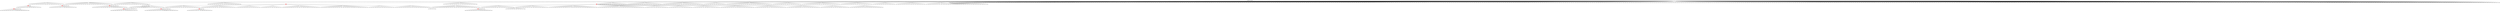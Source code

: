 digraph g {
	"59" -> "60";
	"60" [color=indianred1, style=filled, label="29"];
	"58" -> "59";
	"59" [label="49"];
	"57" -> "58";
	"58" [color=indianred1, style=filled, label="48"];
	"56" -> "57";
	"57" [label="29"];
	"54" -> "55";
	"55" [color=indianred1, style=filled, label="7"];
	"53" -> "54";
	"54" [label="8"];
	"47" -> "48";
	"48" [color=indianred1, style=filled, label="35"];
	"46" -> "47";
	"47" [label="2"];
	"41" -> "42";
	"42" [label="45"];
	"37" -> "38";
	"38" [color=indianred1, style=filled, label="47"];
	"36" -> "37";
	"37" [label="43"];
	"34" -> "35";
	"35" [color=indianred1, style=filled, label="21"];
	"33" -> "34";
	"34" [label="44"];
	"31" -> "32";
	"32" [color=indianred1, style=filled, label="22"];
	"30" -> "31";
	"31" [label="15"];
	"24" -> "25";
	"25" [label="28"];
	"24" -> "26";
	"26" [label="31"];
	"24" -> "27";
	"27" [label="12"];
	"24" -> "28";
	"28" [label="30"];
	"24" -> "29";
	"29" [label="9"];
	"24" -> "30";
	"30" [label="22"];
	"24" -> "33";
	"33" [label="21"];
	"24" -> "36";
	"36" [label="47"];
	"24" -> "39";
	"39" [label="16"];
	"23" -> "24";
	"24" [color=indianred1, style=filled, label="10"];
	"20" -> "21";
	"21" [label="34"];
	"12" -> "13";
	"13" [color=indianred1, style=filled, label="46"];
	"11" -> "12";
	"12" [label="17"];
	"6" -> "7";
	"7" [label="41"];
	"4" -> "5";
	"5" [label="38"];
	"4" -> "6";
	"6" [label="37"];
	"4" -> "8";
	"8" [label="32"];
	"4" -> "9";
	"9" [label="1"];
	"4" -> "10";
	"10" [label="14"];
	"4" -> "11";
	"11" [label="46"];
	"4" -> "14";
	"14" [label="5"];
	"4" -> "15";
	"15" [label="33"];
	"4" -> "16";
	"16" [label="26"];
	"4" -> "17";
	"17" [label="13"];
	"4" -> "18";
	"18" [label="6"];
	"4" -> "19";
	"19" [label="39"];
	"4" -> "20";
	"20" [label="3"];
	"3" -> "4";
	"4" [color=indianred1, style=filled, label="11"];
	"0" -> "1";
	"1" [label="24"];
	"0" -> "2";
	"2" [label="23"];
	"0" -> "3";
	"3" [label="11"];
	"0" -> "22";
	"22" [label="27"];
	"0" -> "23";
	"23" [label="10"];
	"0" -> "40";
	"40" [label="18"];
	"0" -> "41";
	"41" [label="25"];
	"0" -> "43";
	"43" [label="40"];
	"0" -> "44";
	"44" [label="19"];
	"0" -> "45";
	"45" [label="36"];
	"0" -> "46";
	"46" [label="35"];
	"0" -> "49";
	"49" [label="20"];
	"0" -> "50";
	"50" [label="50"];
	"0" -> "51";
	"51" [label="4"];
	"0" -> "52";
	"52" [label="42"];
	"0" -> "53";
	"53" [label="7"];
	"0" -> "56";
	"56" [label="48"];
	"0" [label="germline"];
	"0" -> "cell1";
	"cell1" [shape=box];
	"0" -> "cell2";
	"cell2" [shape=box];
	"56" -> "cell3";
	"cell3" [shape=box];
	"0" -> "cell4";
	"cell4" [shape=box];
	"45" -> "cell5";
	"cell5" [shape=box];
	"0" -> "cell6";
	"cell6" [shape=box];
	"2" -> "cell7";
	"cell7" [shape=box];
	"0" -> "cell8";
	"cell8" [shape=box];
	"0" -> "cell9";
	"cell9" [shape=box];
	"5" -> "cell10";
	"cell10" [shape=box];
	"6" -> "cell11";
	"cell11" [shape=box];
	"25" -> "cell12";
	"cell12" [shape=box];
	"16" -> "cell13";
	"cell13" [shape=box];
	"14" -> "cell14";
	"cell14" [shape=box];
	"0" -> "cell15";
	"cell15" [shape=box];
	"21" -> "cell16";
	"cell16" [shape=box];
	"3" -> "cell17";
	"cell17" [shape=box];
	"0" -> "cell18";
	"cell18" [shape=box];
	"60" -> "cell19";
	"cell19" [shape=box];
	"45" -> "cell20";
	"cell20" [shape=box];
	"0" -> "cell21";
	"cell21" [shape=box];
	"14" -> "cell22";
	"cell22" [shape=box];
	"0" -> "cell23";
	"cell23" [shape=box];
	"52" -> "cell24";
	"cell24" [shape=box];
	"0" -> "cell25";
	"cell25" [shape=box];
	"0" -> "cell26";
	"cell26" [shape=box];
	"0" -> "cell27";
	"cell27" [shape=box];
	"8" -> "cell28";
	"cell28" [shape=box];
	"0" -> "cell29";
	"cell29" [shape=box];
	"1" -> "cell30";
	"cell30" [shape=box];
	"43" -> "cell31";
	"cell31" [shape=box];
	"0" -> "cell32";
	"cell32" [shape=box];
	"18" -> "cell33";
	"cell33" [shape=box];
	"36" -> "cell34";
	"cell34" [shape=box];
	"0" -> "cell35";
	"cell35" [shape=box];
	"0" -> "cell36";
	"cell36" [shape=box];
	"0" -> "cell37";
	"cell37" [shape=box];
	"0" -> "cell38";
	"cell38" [shape=box];
	"0" -> "cell39";
	"cell39" [shape=box];
	"43" -> "cell40";
	"cell40" [shape=box];
	"7" -> "cell41";
	"cell41" [shape=box];
	"0" -> "cell42";
	"cell42" [shape=box];
	"0" -> "cell43";
	"cell43" [shape=box];
	"0" -> "cell44";
	"cell44" [shape=box];
	"0" -> "cell45";
	"cell45" [shape=box];
	"60" -> "cell46";
	"cell46" [shape=box];
	"0" -> "cell47";
	"cell47" [shape=box];
	"0" -> "cell48";
	"cell48" [shape=box];
	"0" -> "cell49";
	"cell49" [shape=box];
	"0" -> "cell50";
	"cell50" [shape=box];
	"0" -> "cell51";
	"cell51" [shape=box];
	"19" -> "cell52";
	"cell52" [shape=box];
	"16" -> "cell53";
	"cell53" [shape=box];
	"36" -> "cell54";
	"cell54" [shape=box];
	"40" -> "cell55";
	"cell55" [shape=box];
	"41" -> "cell56";
	"cell56" [shape=box];
	"0" -> "cell57";
	"cell57" [shape=box];
	"7" -> "cell58";
	"cell58" [shape=box];
	"0" -> "cell59";
	"cell59" [shape=box];
	"0" -> "cell60";
	"cell60" [shape=box];
	"55" -> "cell61";
	"cell61" [shape=box];
	"0" -> "cell62";
	"cell62" [shape=box];
	"0" -> "cell63";
	"cell63" [shape=box];
	"0" -> "cell64";
	"cell64" [shape=box];
	"27" -> "cell65";
	"cell65" [shape=box];
	"0" -> "cell66";
	"cell66" [shape=box];
	"29" -> "cell67";
	"cell67" [shape=box];
	"0" -> "cell68";
	"cell68" [shape=box];
	"0" -> "cell69";
	"cell69" [shape=box];
	"0" -> "cell70";
	"cell70" [shape=box];
	"0" -> "cell71";
	"cell71" [shape=box];
	"0" -> "cell72";
	"cell72" [shape=box];
	"0" -> "cell73";
	"cell73" [shape=box];
	"0" -> "cell74";
	"cell74" [shape=box];
	"53" -> "cell75";
	"cell75" [shape=box];
	"0" -> "cell76";
	"cell76" [shape=box];
	"18" -> "cell77";
	"cell77" [shape=box];
	"25" -> "cell78";
	"cell78" [shape=box];
	"8" -> "cell79";
	"cell79" [shape=box];
	"0" -> "cell80";
	"cell80" [shape=box];
	"0" -> "cell81";
	"cell81" [shape=box];
	"0" -> "cell82";
	"cell82" [shape=box];
	"0" -> "cell83";
	"cell83" [shape=box];
	"0" -> "cell84";
	"cell84" [shape=box];
	"0" -> "cell85";
	"cell85" [shape=box];
	"0" -> "cell86";
	"cell86" [shape=box];
	"28" -> "cell87";
	"cell87" [shape=box];
	"0" -> "cell88";
	"cell88" [shape=box];
	"0" -> "cell89";
	"cell89" [shape=box];
	"39" -> "cell90";
	"cell90" [shape=box];
	"28" -> "cell91";
	"cell91" [shape=box];
	"0" -> "cell92";
	"cell92" [shape=box];
	"55" -> "cell93";
	"cell93" [shape=box];
	"45" -> "cell94";
	"cell94" [shape=box];
	"33" -> "cell95";
	"cell95" [shape=box];
	"0" -> "cell96";
	"cell96" [shape=box];
	"0" -> "cell97";
	"cell97" [shape=box];
	"40" -> "cell98";
	"cell98" [shape=box];
	"0" -> "cell99";
	"cell99" [shape=box];
	"16" -> "cell100";
	"cell100" [shape=box];
	"0" -> "cell101";
	"cell101" [shape=box];
	"0" -> "cell102";
	"cell102" [shape=box];
	"29" -> "cell103";
	"cell103" [shape=box];
	"5" -> "cell104";
	"cell104" [shape=box];
	"0" -> "cell105";
	"cell105" [shape=box];
	"28" -> "cell106";
	"cell106" [shape=box];
	"2" -> "cell107";
	"cell107" [shape=box];
	"0" -> "cell108";
	"cell108" [shape=box];
	"37" -> "cell109";
	"cell109" [shape=box];
	"0" -> "cell110";
	"cell110" [shape=box];
	"0" -> "cell111";
	"cell111" [shape=box];
	"49" -> "cell112";
	"cell112" [shape=box];
	"0" -> "cell113";
	"cell113" [shape=box];
	"0" -> "cell114";
	"cell114" [shape=box];
	"22" -> "cell115";
	"cell115" [shape=box];
	"0" -> "cell116";
	"cell116" [shape=box];
	"0" -> "cell117";
	"cell117" [shape=box];
	"51" -> "cell118";
	"cell118" [shape=box];
	"0" -> "cell119";
	"cell119" [shape=box];
	"10" -> "cell120";
	"cell120" [shape=box];
	"0" -> "cell121";
	"cell121" [shape=box];
	"0" -> "cell122";
	"cell122" [shape=box];
	"0" -> "cell123";
	"cell123" [shape=box];
	"0" -> "cell124";
	"cell124" [shape=box];
	"50" -> "cell125";
	"cell125" [shape=box];
	"7" -> "cell126";
	"cell126" [shape=box];
	"46" -> "cell127";
	"cell127" [shape=box];
	"53" -> "cell128";
	"cell128" [shape=box];
	"48" -> "cell129";
	"cell129" [shape=box];
	"37" -> "cell130";
	"cell130" [shape=box];
	"0" -> "cell131";
	"cell131" [shape=box];
	"0" -> "cell132";
	"cell132" [shape=box];
	"0" -> "cell133";
	"cell133" [shape=box];
	"48" -> "cell134";
	"cell134" [shape=box];
	"0" -> "cell135";
	"cell135" [shape=box];
	"0" -> "cell136";
	"cell136" [shape=box];
	"18" -> "cell137";
	"cell137" [shape=box];
	"0" -> "cell138";
	"cell138" [shape=box];
	"0" -> "cell139";
	"cell139" [shape=box];
	"40" -> "cell140";
	"cell140" [shape=box];
	"33" -> "cell141";
	"cell141" [shape=box];
	"5" -> "cell142";
	"cell142" [shape=box];
	"0" -> "cell143";
	"cell143" [shape=box];
	"0" -> "cell144";
	"cell144" [shape=box];
	"8" -> "cell145";
	"cell145" [shape=box];
	"0" -> "cell146";
	"cell146" [shape=box];
	"28" -> "cell147";
	"cell147" [shape=box];
	"36" -> "cell148";
	"cell148" [shape=box];
	"11" -> "cell149";
	"cell149" [shape=box];
	"0" -> "cell150";
	"cell150" [shape=box];
	"0" -> "cell151";
	"cell151" [shape=box];
	"16" -> "cell152";
	"cell152" [shape=box];
	"60" -> "cell153";
	"cell153" [shape=box];
	"49" -> "cell154";
	"cell154" [shape=box];
	"0" -> "cell155";
	"cell155" [shape=box];
	"43" -> "cell156";
	"cell156" [shape=box];
	"0" -> "cell157";
	"cell157" [shape=box];
	"22" -> "cell158";
	"cell158" [shape=box];
	"0" -> "cell159";
	"cell159" [shape=box];
	"53" -> "cell160";
	"cell160" [shape=box];
	"0" -> "cell161";
	"cell161" [shape=box];
	"0" -> "cell162";
	"cell162" [shape=box];
	"0" -> "cell163";
	"cell163" [shape=box];
	"32" -> "cell164";
	"cell164" [shape=box];
	"0" -> "cell165";
	"cell165" [shape=box];
	"40" -> "cell166";
	"cell166" [shape=box];
	"40" -> "cell167";
	"cell167" [shape=box];
	"49" -> "cell168";
	"cell168" [shape=box];
	"56" -> "cell169";
	"cell169" [shape=box];
	"39" -> "cell170";
	"cell170" [shape=box];
	"40" -> "cell171";
	"cell171" [shape=box];
	"0" -> "cell172";
	"cell172" [shape=box];
	"0" -> "cell173";
	"cell173" [shape=box];
	"35" -> "cell174";
	"cell174" [shape=box];
	"0" -> "cell175";
	"cell175" [shape=box];
	"34" -> "cell176";
	"cell176" [shape=box];
	"6" -> "cell177";
	"cell177" [shape=box];
	"0" -> "cell178";
	"cell178" [shape=box];
	"0" -> "cell179";
	"cell179" [shape=box];
	"16" -> "cell180";
	"cell180" [shape=box];
	"23" -> "cell181";
	"cell181" [shape=box];
	"0" -> "cell182";
	"cell182" [shape=box];
	"46" -> "cell183";
	"cell183" [shape=box];
	"36" -> "cell184";
	"cell184" [shape=box];
	"0" -> "cell185";
	"cell185" [shape=box];
	"38" -> "cell186";
	"cell186" [shape=box];
	"56" -> "cell187";
	"cell187" [shape=box];
	"40" -> "cell188";
	"cell188" [shape=box];
	"0" -> "cell189";
	"cell189" [shape=box];
	"41" -> "cell190";
	"cell190" [shape=box];
	"33" -> "cell191";
	"cell191" [shape=box];
	"39" -> "cell192";
	"cell192" [shape=box];
	"1" -> "cell193";
	"cell193" [shape=box];
	"0" -> "cell194";
	"cell194" [shape=box];
	"0" -> "cell195";
	"cell195" [shape=box];
	"0" -> "cell196";
	"cell196" [shape=box];
	"0" -> "cell197";
	"cell197" [shape=box];
	"0" -> "cell198";
	"cell198" [shape=box];
	"8" -> "cell199";
	"cell199" [shape=box];
	"26" -> "cell200";
	"cell200" [shape=box];
	"39" -> "cell201";
	"cell201" [shape=box];
	"0" -> "cell202";
	"cell202" [shape=box];
	"0" -> "cell203";
	"cell203" [shape=box];
	"42" -> "cell204";
	"cell204" [shape=box];
	"45" -> "cell205";
	"cell205" [shape=box];
	"48" -> "cell206";
	"cell206" [shape=box];
	"0" -> "cell207";
	"cell207" [shape=box];
	"0" -> "cell208";
	"cell208" [shape=box];
	"13" -> "cell209";
	"cell209" [shape=box];
	"44" -> "cell210";
	"cell210" [shape=box];
	"6" -> "cell211";
	"cell211" [shape=box];
	"19" -> "cell212";
	"cell212" [shape=box];
	"0" -> "cell213";
	"cell213" [shape=box];
	"17" -> "cell214";
	"cell214" [shape=box];
	"36" -> "cell215";
	"cell215" [shape=box];
	"10" -> "cell216";
	"cell216" [shape=box];
	"0" -> "cell217";
	"cell217" [shape=box];
	"42" -> "cell218";
	"cell218" [shape=box];
	"18" -> "cell219";
	"cell219" [shape=box];
	"0" -> "cell220";
	"cell220" [shape=box];
	"0" -> "cell221";
	"cell221" [shape=box];
	"55" -> "cell222";
	"cell222" [shape=box];
	"20" -> "cell223";
	"cell223" [shape=box];
	"8" -> "cell224";
	"cell224" [shape=box];
	"0" -> "cell225";
	"cell225" [shape=box];
	"0" -> "cell226";
	"cell226" [shape=box];
	"46" -> "cell227";
	"cell227" [shape=box];
	"0" -> "cell228";
	"cell228" [shape=box];
	"25" -> "cell229";
	"cell229" [shape=box];
	"0" -> "cell230";
	"cell230" [shape=box];
	"44" -> "cell231";
	"cell231" [shape=box];
	"22" -> "cell232";
	"cell232" [shape=box];
	"19" -> "cell233";
	"cell233" [shape=box];
	"41" -> "cell234";
	"cell234" [shape=box];
	"2" -> "cell235";
	"cell235" [shape=box];
	"20" -> "cell236";
	"cell236" [shape=box];
	"0" -> "cell237";
	"cell237" [shape=box];
	"0" -> "cell238";
	"cell238" [shape=box];
	"0" -> "cell239";
	"cell239" [shape=box];
	"0" -> "cell240";
	"cell240" [shape=box];
	"0" -> "cell241";
	"cell241" [shape=box];
	"1" -> "cell242";
	"cell242" [shape=box];
	"35" -> "cell243";
	"cell243" [shape=box];
	"13" -> "cell244";
	"cell244" [shape=box];
	"0" -> "cell245";
	"cell245" [shape=box];
	"0" -> "cell246";
	"cell246" [shape=box];
	"0" -> "cell247";
	"cell247" [shape=box];
	"0" -> "cell248";
	"cell248" [shape=box];
	"18" -> "cell249";
	"cell249" [shape=box];
	"0" -> "cell250";
	"cell250" [shape=box];
	"0" -> "cell251";
	"cell251" [shape=box];
	"26" -> "cell252";
	"cell252" [shape=box];
	"38" -> "cell253";
	"cell253" [shape=box];
	"33" -> "cell254";
	"cell254" [shape=box];
	"35" -> "cell255";
	"cell255" [shape=box];
	"3" -> "cell256";
	"cell256" [shape=box];
	"0" -> "cell257";
	"cell257" [shape=box];
	"27" -> "cell258";
	"cell258" [shape=box];
	"18" -> "cell259";
	"cell259" [shape=box];
	"0" -> "cell260";
	"cell260" [shape=box];
	"42" -> "cell261";
	"cell261" [shape=box];
	"0" -> "cell262";
	"cell262" [shape=box];
	"0" -> "cell263";
	"cell263" [shape=box];
	"23" -> "cell264";
	"cell264" [shape=box];
	"27" -> "cell265";
	"cell265" [shape=box];
	"0" -> "cell266";
	"cell266" [shape=box];
	"33" -> "cell267";
	"cell267" [shape=box];
	"0" -> "cell268";
	"cell268" [shape=box];
	"41" -> "cell269";
	"cell269" [shape=box];
	"0" -> "cell270";
	"cell270" [shape=box];
	"0" -> "cell271";
	"cell271" [shape=box];
	"0" -> "cell272";
	"cell272" [shape=box];
	"18" -> "cell273";
	"cell273" [shape=box];
	"20" -> "cell274";
	"cell274" [shape=box];
	"0" -> "cell275";
	"cell275" [shape=box];
	"0" -> "cell276";
	"cell276" [shape=box];
	"23" -> "cell277";
	"cell277" [shape=box];
	"0" -> "cell278";
	"cell278" [shape=box];
	"35" -> "cell279";
	"cell279" [shape=box];
	"56" -> "cell280";
	"cell280" [shape=box];
	"0" -> "cell281";
	"cell281" [shape=box];
	"0" -> "cell282";
	"cell282" [shape=box];
	"49" -> "cell283";
	"cell283" [shape=box];
	"10" -> "cell284";
	"cell284" [shape=box];
	"27" -> "cell285";
	"cell285" [shape=box];
	"52" -> "cell286";
	"cell286" [shape=box];
	"14" -> "cell287";
	"cell287" [shape=box];
	"0" -> "cell288";
	"cell288" [shape=box];
	"0" -> "cell289";
	"cell289" [shape=box];
	"0" -> "cell290";
	"cell290" [shape=box];
	"0" -> "cell291";
	"cell291" [shape=box];
	"49" -> "cell292";
	"cell292" [shape=box];
	"0" -> "cell293";
	"cell293" [shape=box];
	"44" -> "cell294";
	"cell294" [shape=box];
	"0" -> "cell295";
	"cell295" [shape=box];
	"22" -> "cell296";
	"cell296" [shape=box];
	"32" -> "cell297";
	"cell297" [shape=box];
	"0" -> "cell298";
	"cell298" [shape=box];
	"40" -> "cell299";
	"cell299" [shape=box];
	"14" -> "cell300";
	"cell300" [shape=box];
	"0" -> "cell301";
	"cell301" [shape=box];
	"0" -> "cell302";
	"cell302" [shape=box];
	"0" -> "cell303";
	"cell303" [shape=box];
	"0" -> "cell304";
	"cell304" [shape=box];
	"30" -> "cell305";
	"cell305" [shape=box];
	"0" -> "cell306";
	"cell306" [shape=box];
	"0" -> "cell307";
	"cell307" [shape=box];
	"0" -> "cell308";
	"cell308" [shape=box];
	"38" -> "cell309";
	"cell309" [shape=box];
	"0" -> "cell310";
	"cell310" [shape=box];
	"17" -> "cell311";
	"cell311" [shape=box];
	"0" -> "cell312";
	"cell312" [shape=box];
	"0" -> "cell313";
	"cell313" [shape=box];
	"18" -> "cell314";
	"cell314" [shape=box];
	"0" -> "cell315";
	"cell315" [shape=box];
	"0" -> "cell316";
	"cell316" [shape=box];
	"0" -> "cell317";
	"cell317" [shape=box];
	"0" -> "cell318";
	"cell318" [shape=box];
	"0" -> "cell319";
	"cell319" [shape=box];
	"30" -> "cell320";
	"cell320" [shape=box];
	"1" -> "cell321";
	"cell321" [shape=box];
	"25" -> "cell322";
	"cell322" [shape=box];
	"60" -> "cell323";
	"cell323" [shape=box];
	"0" -> "cell324";
	"cell324" [shape=box];
	"0" -> "cell325";
	"cell325" [shape=box];
	"30" -> "cell326";
	"cell326" [shape=box];
	"31" -> "cell327";
	"cell327" [shape=box];
	"28" -> "cell328";
	"cell328" [shape=box];
	"0" -> "cell329";
	"cell329" [shape=box];
	"0" -> "cell330";
	"cell330" [shape=box];
	"14" -> "cell331";
	"cell331" [shape=box];
	"7" -> "cell332";
	"cell332" [shape=box];
	"0" -> "cell333";
	"cell333" [shape=box];
	"58" -> "cell334";
	"cell334" [shape=box];
	"0" -> "cell335";
	"cell335" [shape=box];
	"6" -> "cell336";
	"cell336" [shape=box];
	"0" -> "cell337";
	"cell337" [shape=box];
	"53" -> "cell338";
	"cell338" [shape=box];
	"0" -> "cell339";
	"cell339" [shape=box];
	"0" -> "cell340";
	"cell340" [shape=box];
	"0" -> "cell341";
	"cell341" [shape=box];
	"0" -> "cell342";
	"cell342" [shape=box];
	"0" -> "cell343";
	"cell343" [shape=box];
	"43" -> "cell344";
	"cell344" [shape=box];
	"0" -> "cell345";
	"cell345" [shape=box];
	"0" -> "cell346";
	"cell346" [shape=box];
	"0" -> "cell347";
	"cell347" [shape=box];
	"53" -> "cell348";
	"cell348" [shape=box];
	"0" -> "cell349";
	"cell349" [shape=box];
	"7" -> "cell350";
	"cell350" [shape=box];
	"0" -> "cell351";
	"cell351" [shape=box];
	"0" -> "cell352";
	"cell352" [shape=box];
	"30" -> "cell353";
	"cell353" [shape=box];
	"0" -> "cell354";
	"cell354" [shape=box];
	"26" -> "cell355";
	"cell355" [shape=box];
	"0" -> "cell356";
	"cell356" [shape=box];
	"0" -> "cell357";
	"cell357" [shape=box];
	"23" -> "cell358";
	"cell358" [shape=box];
	"0" -> "cell359";
	"cell359" [shape=box];
	"0" -> "cell360";
	"cell360" [shape=box];
	"2" -> "cell361";
	"cell361" [shape=box];
	"15" -> "cell362";
	"cell362" [shape=box];
	"0" -> "cell363";
	"cell363" [shape=box];
	"20" -> "cell364";
	"cell364" [shape=box];
	"43" -> "cell365";
	"cell365" [shape=box];
	"50" -> "cell366";
	"cell366" [shape=box];
	"0" -> "cell367";
	"cell367" [shape=box];
	"38" -> "cell368";
	"cell368" [shape=box];
	"58" -> "cell369";
	"cell369" [shape=box];
	"0" -> "cell370";
	"cell370" [shape=box];
	"0" -> "cell371";
	"cell371" [shape=box];
	"11" -> "cell372";
	"cell372" [shape=box];
	"0" -> "cell373";
	"cell373" [shape=box];
	"0" -> "cell374";
	"cell374" [shape=box];
	"28" -> "cell375";
	"cell375" [shape=box];
	"0" -> "cell376";
	"cell376" [shape=box];
	"29" -> "cell377";
	"cell377" [shape=box];
	"0" -> "cell378";
	"cell378" [shape=box];
	"0" -> "cell379";
	"cell379" [shape=box];
	"5" -> "cell380";
	"cell380" [shape=box];
	"21" -> "cell381";
	"cell381" [shape=box];
	"0" -> "cell382";
	"cell382" [shape=box];
	"0" -> "cell383";
	"cell383" [shape=box];
	"0" -> "cell384";
	"cell384" [shape=box];
	"0" -> "cell385";
	"cell385" [shape=box];
	"0" -> "cell386";
	"cell386" [shape=box];
	"40" -> "cell387";
	"cell387" [shape=box];
	"29" -> "cell388";
	"cell388" [shape=box];
	"0" -> "cell389";
	"cell389" [shape=box];
	"7" -> "cell390";
	"cell390" [shape=box];
	"0" -> "cell391";
	"cell391" [shape=box];
	"53" -> "cell392";
	"cell392" [shape=box];
	"0" -> "cell393";
	"cell393" [shape=box];
	"35" -> "cell394";
	"cell394" [shape=box];
	"0" -> "cell395";
	"cell395" [shape=box];
	"27" -> "cell396";
	"cell396" [shape=box];
	"0" -> "cell397";
	"cell397" [shape=box];
	"0" -> "cell398";
	"cell398" [shape=box];
	"0" -> "cell399";
	"cell399" [shape=box];
	"27" -> "cell400";
	"cell400" [shape=box];
	"0" -> "cell401";
	"cell401" [shape=box];
	"39" -> "cell402";
	"cell402" [shape=box];
	"0" -> "cell403";
	"cell403" [shape=box];
	"17" -> "cell404";
	"cell404" [shape=box];
	"28" -> "cell405";
	"cell405" [shape=box];
	"52" -> "cell406";
	"cell406" [shape=box];
	"35" -> "cell407";
	"cell407" [shape=box];
	"0" -> "cell408";
	"cell408" [shape=box];
	"0" -> "cell409";
	"cell409" [shape=box];
	"55" -> "cell410";
	"cell410" [shape=box];
	"55" -> "cell411";
	"cell411" [shape=box];
	"0" -> "cell412";
	"cell412" [shape=box];
	"30" -> "cell413";
	"cell413" [shape=box];
	"0" -> "cell414";
	"cell414" [shape=box];
	"13" -> "cell415";
	"cell415" [shape=box];
	"0" -> "cell416";
	"cell416" [shape=box];
	"48" -> "cell417";
	"cell417" [shape=box];
	"5" -> "cell418";
	"cell418" [shape=box];
	"45" -> "cell419";
	"cell419" [shape=box];
	"0" -> "cell420";
	"cell420" [shape=box];
	"17" -> "cell421";
	"cell421" [shape=box];
	"0" -> "cell422";
	"cell422" [shape=box];
	"50" -> "cell423";
	"cell423" [shape=box];
	"0" -> "cell424";
	"cell424" [shape=box];
	"26" -> "cell425";
	"cell425" [shape=box];
	"28" -> "cell426";
	"cell426" [shape=box];
	"18" -> "cell427";
	"cell427" [shape=box];
	"5" -> "cell428";
	"cell428" [shape=box];
	"50" -> "cell429";
	"cell429" [shape=box];
	"0" -> "cell430";
	"cell430" [shape=box];
	"0" -> "cell431";
	"cell431" [shape=box];
	"13" -> "cell432";
	"cell432" [shape=box];
	"0" -> "cell433";
	"cell433" [shape=box];
	"40" -> "cell434";
	"cell434" [shape=box];
	"41" -> "cell435";
	"cell435" [shape=box];
	"49" -> "cell436";
	"cell436" [shape=box];
	"0" -> "cell437";
	"cell437" [shape=box];
	"3" -> "cell438";
	"cell438" [shape=box];
	"0" -> "cell439";
	"cell439" [shape=box];
	"20" -> "cell440";
	"cell440" [shape=box];
	"41" -> "cell441";
	"cell441" [shape=box];
	"60" -> "cell442";
	"cell442" [shape=box];
	"43" -> "cell443";
	"cell443" [shape=box];
	"0" -> "cell444";
	"cell444" [shape=box];
	"22" -> "cell445";
	"cell445" [shape=box];
	"44" -> "cell446";
	"cell446" [shape=box];
	"0" -> "cell447";
	"cell447" [shape=box];
	"53" -> "cell448";
	"cell448" [shape=box];
	"7" -> "cell449";
	"cell449" [shape=box];
	"0" -> "cell450";
	"cell450" [shape=box];
	"43" -> "cell451";
	"cell451" [shape=box];
	"32" -> "cell452";
	"cell452" [shape=box];
	"0" -> "cell453";
	"cell453" [shape=box];
	"0" -> "cell454";
	"cell454" [shape=box];
	"48" -> "cell455";
	"cell455" [shape=box];
	"43" -> "cell456";
	"cell456" [shape=box];
	"0" -> "cell457";
	"cell457" [shape=box];
	"0" -> "cell458";
	"cell458" [shape=box];
	"45" -> "cell459";
	"cell459" [shape=box];
	"22" -> "cell460";
	"cell460" [shape=box];
	"15" -> "cell461";
	"cell461" [shape=box];
	"0" -> "cell462";
	"cell462" [shape=box];
	"0" -> "cell463";
	"cell463" [shape=box];
	"53" -> "cell464";
	"cell464" [shape=box];
	"0" -> "cell465";
	"cell465" [shape=box];
	"0" -> "cell466";
	"cell466" [shape=box];
	"0" -> "cell467";
	"cell467" [shape=box];
	"0" -> "cell468";
	"cell468" [shape=box];
	"0" -> "cell469";
	"cell469" [shape=box];
	"0" -> "cell470";
	"cell470" [shape=box];
	"0" -> "cell471";
	"cell471" [shape=box];
	"0" -> "cell472";
	"cell472" [shape=box];
	"0" -> "cell473";
	"cell473" [shape=box];
	"27" -> "cell474";
	"cell474" [shape=box];
	"0" -> "cell475";
	"cell475" [shape=box];
	"0" -> "cell476";
	"cell476" [shape=box];
	"0" -> "cell477";
	"cell477" [shape=box];
	"26" -> "cell478";
	"cell478" [shape=box];
	"0" -> "cell479";
	"cell479" [shape=box];
	"0" -> "cell480";
	"cell480" [shape=box];
	"0" -> "cell481";
	"cell481" [shape=box];
	"53" -> "cell482";
	"cell482" [shape=box];
	"0" -> "cell483";
	"cell483" [shape=box];
	"53" -> "cell484";
	"cell484" [shape=box];
	"23" -> "cell485";
	"cell485" [shape=box];
	"0" -> "cell486";
	"cell486" [shape=box];
	"41" -> "cell487";
	"cell487" [shape=box];
	"0" -> "cell488";
	"cell488" [shape=box];
	"0" -> "cell489";
	"cell489" [shape=box];
	"0" -> "cell490";
	"cell490" [shape=box];
	"8" -> "cell491";
	"cell491" [shape=box];
	"7" -> "cell492";
	"cell492" [shape=box];
	"0" -> "cell493";
	"cell493" [shape=box];
	"53" -> "cell494";
	"cell494" [shape=box];
	"0" -> "cell495";
	"cell495" [shape=box];
	"47" -> "cell496";
	"cell496" [shape=box];
	"35" -> "cell497";
	"cell497" [shape=box];
	"0" -> "cell498";
	"cell498" [shape=box];
	"48" -> "cell499";
	"cell499" [shape=box];
	"38" -> "cell500";
	"cell500" [shape=box];
	"38" -> "cell501";
	"cell501" [shape=box];
	"54" -> "cell502";
	"cell502" [shape=box];
	"0" -> "cell503";
	"cell503" [shape=box];
	"3" -> "cell504";
	"cell504" [shape=box];
	"48" -> "cell505";
	"cell505" [shape=box];
	"0" -> "cell506";
	"cell506" [shape=box];
	"0" -> "cell507";
	"cell507" [shape=box];
	"3" -> "cell508";
	"cell508" [shape=box];
	"58" -> "cell509";
	"cell509" [shape=box];
	"16" -> "cell510";
	"cell510" [shape=box];
	"8" -> "cell511";
	"cell511" [shape=box];
	"41" -> "cell512";
	"cell512" [shape=box];
	"0" -> "cell513";
	"cell513" [shape=box];
	"0" -> "cell514";
	"cell514" [shape=box];
	"19" -> "cell515";
	"cell515" [shape=box];
	"0" -> "cell516";
	"cell516" [shape=box];
	"32" -> "cell517";
	"cell517" [shape=box];
	"39" -> "cell518";
	"cell518" [shape=box];
	"0" -> "cell519";
	"cell519" [shape=box];
	"0" -> "cell520";
	"cell520" [shape=box];
	"0" -> "cell521";
	"cell521" [shape=box];
	"0" -> "cell522";
	"cell522" [shape=box];
	"0" -> "cell523";
	"cell523" [shape=box];
	"0" -> "cell524";
	"cell524" [shape=box];
	"48" -> "cell525";
	"cell525" [shape=box];
	"0" -> "cell526";
	"cell526" [shape=box];
	"50" -> "cell527";
	"cell527" [shape=box];
	"52" -> "cell528";
	"cell528" [shape=box];
	"1" -> "cell529";
	"cell529" [shape=box];
	"47" -> "cell530";
	"cell530" [shape=box];
	"11" -> "cell531";
	"cell531" [shape=box];
	"8" -> "cell532";
	"cell532" [shape=box];
	"0" -> "cell533";
	"cell533" [shape=box];
	"23" -> "cell534";
	"cell534" [shape=box];
	"13" -> "cell535";
	"cell535" [shape=box];
	"0" -> "cell536";
	"cell536" [shape=box];
	"0" -> "cell537";
	"cell537" [shape=box];
	"0" -> "cell538";
	"cell538" [shape=box];
	"3" -> "cell539";
	"cell539" [shape=box];
	"0" -> "cell540";
	"cell540" [shape=box];
	"0" -> "cell541";
	"cell541" [shape=box];
	"0" -> "cell542";
	"cell542" [shape=box];
	"55" -> "cell543";
	"cell543" [shape=box];
	"33" -> "cell544";
	"cell544" [shape=box];
	"0" -> "cell545";
	"cell545" [shape=box];
	"13" -> "cell546";
	"cell546" [shape=box];
	"9" -> "cell547";
	"cell547" [shape=box];
	"0" -> "cell548";
	"cell548" [shape=box];
	"0" -> "cell549";
	"cell549" [shape=box];
	"32" -> "cell550";
	"cell550" [shape=box];
	"0" -> "cell551";
	"cell551" [shape=box];
	"20" -> "cell552";
	"cell552" [shape=box];
	"0" -> "cell553";
	"cell553" [shape=box];
	"33" -> "cell554";
	"cell554" [shape=box];
	"0" -> "cell555";
	"cell555" [shape=box];
	"0" -> "cell556";
	"cell556" [shape=box];
	"32" -> "cell557";
	"cell557" [shape=box];
	"17" -> "cell558";
	"cell558" [shape=box];
	"35" -> "cell559";
	"cell559" [shape=box];
	"26" -> "cell560";
	"cell560" [shape=box];
	"44" -> "cell561";
	"cell561" [shape=box];
	"2" -> "cell562";
	"cell562" [shape=box];
	"0" -> "cell563";
	"cell563" [shape=box];
	"9" -> "cell564";
	"cell564" [shape=box];
	"0" -> "cell565";
	"cell565" [shape=box];
	"0" -> "cell566";
	"cell566" [shape=box];
	"0" -> "cell567";
	"cell567" [shape=box];
	"40" -> "cell568";
	"cell568" [shape=box];
	"0" -> "cell569";
	"cell569" [shape=box];
	"60" -> "cell570";
	"cell570" [shape=box];
	"0" -> "cell571";
	"cell571" [shape=box];
	"0" -> "cell572";
	"cell572" [shape=box];
	"46" -> "cell573";
	"cell573" [shape=box];
	"14" -> "cell574";
	"cell574" [shape=box];
	"0" -> "cell575";
	"cell575" [shape=box];
	"0" -> "cell576";
	"cell576" [shape=box];
	"58" -> "cell577";
	"cell577" [shape=box];
	"27" -> "cell578";
	"cell578" [shape=box];
	"0" -> "cell579";
	"cell579" [shape=box];
	"36" -> "cell580";
	"cell580" [shape=box];
	"15" -> "cell581";
	"cell581" [shape=box];
	"41" -> "cell582";
	"cell582" [shape=box];
	"0" -> "cell583";
	"cell583" [shape=box];
	"35" -> "cell584";
	"cell584" [shape=box];
	"52" -> "cell585";
	"cell585" [shape=box];
	"51" -> "cell586";
	"cell586" [shape=box];
	"30" -> "cell587";
	"cell587" [shape=box];
	"0" -> "cell588";
	"cell588" [shape=box];
	"14" -> "cell589";
	"cell589" [shape=box];
	"0" -> "cell590";
	"cell590" [shape=box];
	"30" -> "cell591";
	"cell591" [shape=box];
	"3" -> "cell592";
	"cell592" [shape=box];
	"0" -> "cell593";
	"cell593" [shape=box];
	"0" -> "cell594";
	"cell594" [shape=box];
	"0" -> "cell595";
	"cell595" [shape=box];
	"35" -> "cell596";
	"cell596" [shape=box];
	"16" -> "cell597";
	"cell597" [shape=box];
	"0" -> "cell598";
	"cell598" [shape=box];
	"29" -> "cell599";
	"cell599" [shape=box];
	"0" -> "cell600";
	"cell600" [shape=box];
	"54" -> "cell601";
	"cell601" [shape=box];
	"6" -> "cell602";
	"cell602" [shape=box];
	"25" -> "cell603";
	"cell603" [shape=box];
	"0" -> "cell604";
	"cell604" [shape=box];
	"0" -> "cell605";
	"cell605" [shape=box];
	"17" -> "cell606";
	"cell606" [shape=box];
	"0" -> "cell607";
	"cell607" [shape=box];
	"0" -> "cell608";
	"cell608" [shape=box];
	"0" -> "cell609";
	"cell609" [shape=box];
	"0" -> "cell610";
	"cell610" [shape=box];
	"0" -> "cell611";
	"cell611" [shape=box];
	"5" -> "cell612";
	"cell612" [shape=box];
	"0" -> "cell613";
	"cell613" [shape=box];
	"28" -> "cell614";
	"cell614" [shape=box];
	"15" -> "cell615";
	"cell615" [shape=box];
	"51" -> "cell616";
	"cell616" [shape=box];
	"0" -> "cell617";
	"cell617" [shape=box];
	"0" -> "cell618";
	"cell618" [shape=box];
	"0" -> "cell619";
	"cell619" [shape=box];
	"39" -> "cell620";
	"cell620" [shape=box];
	"28" -> "cell621";
	"cell621" [shape=box];
	"32" -> "cell622";
	"cell622" [shape=box];
	"0" -> "cell623";
	"cell623" [shape=box];
	"30" -> "cell624";
	"cell624" [shape=box];
	"19" -> "cell625";
	"cell625" [shape=box];
	"0" -> "cell626";
	"cell626" [shape=box];
	"56" -> "cell627";
	"cell627" [shape=box];
	"47" -> "cell628";
	"cell628" [shape=box];
	"1" -> "cell629";
	"cell629" [shape=box];
	"44" -> "cell630";
	"cell630" [shape=box];
	"28" -> "cell631";
	"cell631" [shape=box];
	"46" -> "cell632";
	"cell632" [shape=box];
	"58" -> "cell633";
	"cell633" [shape=box];
	"0" -> "cell634";
	"cell634" [shape=box];
	"40" -> "cell635";
	"cell635" [shape=box];
	"25" -> "cell636";
	"cell636" [shape=box];
	"38" -> "cell637";
	"cell637" [shape=box];
	"0" -> "cell638";
	"cell638" [shape=box];
	"46" -> "cell639";
	"cell639" [shape=box];
	"8" -> "cell640";
	"cell640" [shape=box];
	"0" -> "cell641";
	"cell641" [shape=box];
	"0" -> "cell642";
	"cell642" [shape=box];
	"0" -> "cell643";
	"cell643" [shape=box];
	"26" -> "cell644";
	"cell644" [shape=box];
	"30" -> "cell645";
	"cell645" [shape=box];
	"39" -> "cell646";
	"cell646" [shape=box];
	"0" -> "cell647";
	"cell647" [shape=box];
	"0" -> "cell648";
	"cell648" [shape=box];
	"25" -> "cell649";
	"cell649" [shape=box];
	"14" -> "cell650";
	"cell650" [shape=box];
	"52" -> "cell651";
	"cell651" [shape=box];
	"10" -> "cell652";
	"cell652" [shape=box];
	"28" -> "cell653";
	"cell653" [shape=box];
	"48" -> "cell654";
	"cell654" [shape=box];
	"0" -> "cell655";
	"cell655" [shape=box];
	"36" -> "cell656";
	"cell656" [shape=box];
	"11" -> "cell657";
	"cell657" [shape=box];
	"0" -> "cell658";
	"cell658" [shape=box];
	"20" -> "cell659";
	"cell659" [shape=box];
	"0" -> "cell660";
	"cell660" [shape=box];
	"5" -> "cell661";
	"cell661" [shape=box];
	"0" -> "cell662";
	"cell662" [shape=box];
	"0" -> "cell663";
	"cell663" [shape=box];
	"23" -> "cell664";
	"cell664" [shape=box];
	"5" -> "cell665";
	"cell665" [shape=box];
	"2" -> "cell666";
	"cell666" [shape=box];
	"0" -> "cell667";
	"cell667" [shape=box];
	"60" -> "cell668";
	"cell668" [shape=box];
	"17" -> "cell669";
	"cell669" [shape=box];
	"0" -> "cell670";
	"cell670" [shape=box];
	"0" -> "cell671";
	"cell671" [shape=box];
	"0" -> "cell672";
	"cell672" [shape=box];
	"36" -> "cell673";
	"cell673" [shape=box];
	"15" -> "cell674";
	"cell674" [shape=box];
	"0" -> "cell675";
	"cell675" [shape=box];
	"0" -> "cell676";
	"cell676" [shape=box];
	"0" -> "cell677";
	"cell677" [shape=box];
	"45" -> "cell678";
	"cell678" [shape=box];
	"44" -> "cell679";
	"cell679" [shape=box];
	"57" -> "cell680";
	"cell680" [shape=box];
	"44" -> "cell681";
	"cell681" [shape=box];
	"53" -> "cell682";
	"cell682" [shape=box];
	"0" -> "cell683";
	"cell683" [shape=box];
	"27" -> "cell684";
	"cell684" [shape=box];
	"44" -> "cell685";
	"cell685" [shape=box];
	"29" -> "cell686";
	"cell686" [shape=box];
	"46" -> "cell687";
	"cell687" [shape=box];
	"30" -> "cell688";
	"cell688" [shape=box];
	"35" -> "cell689";
	"cell689" [shape=box];
	"0" -> "cell690";
	"cell690" [shape=box];
	"0" -> "cell691";
	"cell691" [shape=box];
	"0" -> "cell692";
	"cell692" [shape=box];
	"0" -> "cell693";
	"cell693" [shape=box];
	"0" -> "cell694";
	"cell694" [shape=box];
	"0" -> "cell695";
	"cell695" [shape=box];
	"0" -> "cell696";
	"cell696" [shape=box];
	"20" -> "cell697";
	"cell697" [shape=box];
	"30" -> "cell698";
	"cell698" [shape=box];
	"0" -> "cell699";
	"cell699" [shape=box];
	"52" -> "cell700";
	"cell700" [shape=box];
	"0" -> "cell701";
	"cell701" [shape=box];
	"38" -> "cell702";
	"cell702" [shape=box];
	"23" -> "cell703";
	"cell703" [shape=box];
	"19" -> "cell704";
	"cell704" [shape=box];
	"33" -> "cell705";
	"cell705" [shape=box];
	"53" -> "cell706";
	"cell706" [shape=box];
	"0" -> "cell707";
	"cell707" [shape=box];
	"3" -> "cell708";
	"cell708" [shape=box];
	"11" -> "cell709";
	"cell709" [shape=box];
	"0" -> "cell710";
	"cell710" [shape=box];
	"0" -> "cell711";
	"cell711" [shape=box];
	"21" -> "cell712";
	"cell712" [shape=box];
	"0" -> "cell713";
	"cell713" [shape=box];
	"9" -> "cell714";
	"cell714" [shape=box];
	"0" -> "cell715";
	"cell715" [shape=box];
	"0" -> "cell716";
	"cell716" [shape=box];
	"7" -> "cell717";
	"cell717" [shape=box];
	"0" -> "cell718";
	"cell718" [shape=box];
	"52" -> "cell719";
	"cell719" [shape=box];
	"0" -> "cell720";
	"cell720" [shape=box];
	"0" -> "cell721";
	"cell721" [shape=box];
	"48" -> "cell722";
	"cell722" [shape=box];
	"25" -> "cell723";
	"cell723" [shape=box];
	"17" -> "cell724";
	"cell724" [shape=box];
	"12" -> "cell725";
	"cell725" [shape=box];
	"45" -> "cell726";
	"cell726" [shape=box];
	"16" -> "cell727";
	"cell727" [shape=box];
	"0" -> "cell728";
	"cell728" [shape=box];
	"0" -> "cell729";
	"cell729" [shape=box];
	"40" -> "cell730";
	"cell730" [shape=box];
	"0" -> "cell731";
	"cell731" [shape=box];
	"0" -> "cell732";
	"cell732" [shape=box];
	"0" -> "cell733";
	"cell733" [shape=box];
	"0" -> "cell734";
	"cell734" [shape=box];
	"0" -> "cell735";
	"cell735" [shape=box];
	"0" -> "cell736";
	"cell736" [shape=box];
	"0" -> "cell737";
	"cell737" [shape=box];
	"15" -> "cell738";
	"cell738" [shape=box];
	"0" -> "cell739";
	"cell739" [shape=box];
	"38" -> "cell740";
	"cell740" [shape=box];
	"0" -> "cell741";
	"cell741" [shape=box];
	"0" -> "cell742";
	"cell742" [shape=box];
	"5" -> "cell743";
	"cell743" [shape=box];
	"0" -> "cell744";
	"cell744" [shape=box];
	"0" -> "cell745";
	"cell745" [shape=box];
	"10" -> "cell746";
	"cell746" [shape=box];
	"43" -> "cell747";
	"cell747" [shape=box];
	"19" -> "cell748";
	"cell748" [shape=box];
	"17" -> "cell749";
	"cell749" [shape=box];
	"0" -> "cell750";
	"cell750" [shape=box];
	"0" -> "cell751";
	"cell751" [shape=box];
	"0" -> "cell752";
	"cell752" [shape=box];
	"6" -> "cell753";
	"cell753" [shape=box];
	"38" -> "cell754";
	"cell754" [shape=box];
	"0" -> "cell755";
	"cell755" [shape=box];
	"39" -> "cell756";
	"cell756" [shape=box];
	"44" -> "cell757";
	"cell757" [shape=box];
	"0" -> "cell758";
	"cell758" [shape=box];
	"0" -> "cell759";
	"cell759" [shape=box];
	"25" -> "cell760";
	"cell760" [shape=box];
	"0" -> "cell761";
	"cell761" [shape=box];
	"40" -> "cell762";
	"cell762" [shape=box];
	"19" -> "cell763";
	"cell763" [shape=box];
	"15" -> "cell764";
	"cell764" [shape=box];
	"30" -> "cell765";
	"cell765" [shape=box];
	"51" -> "cell766";
	"cell766" [shape=box];
	"0" -> "cell767";
	"cell767" [shape=box];
	"8" -> "cell768";
	"cell768" [shape=box];
	"0" -> "cell769";
	"cell769" [shape=box];
	"5" -> "cell770";
	"cell770" [shape=box];
	"35" -> "cell771";
	"cell771" [shape=box];
	"17" -> "cell772";
	"cell772" [shape=box];
	"48" -> "cell773";
	"cell773" [shape=box];
	"55" -> "cell774";
	"cell774" [shape=box];
	"0" -> "cell775";
	"cell775" [shape=box];
	"52" -> "cell776";
	"cell776" [shape=box];
	"0" -> "cell777";
	"cell777" [shape=box];
	"0" -> "cell778";
	"cell778" [shape=box];
	"6" -> "cell779";
	"cell779" [shape=box];
	"48" -> "cell780";
	"cell780" [shape=box];
	"27" -> "cell781";
	"cell781" [shape=box];
	"23" -> "cell782";
	"cell782" [shape=box];
	"0" -> "cell783";
	"cell783" [shape=box];
	"0" -> "cell784";
	"cell784" [shape=box];
	"51" -> "cell785";
	"cell785" [shape=box];
	"0" -> "cell786";
	"cell786" [shape=box];
	"25" -> "cell787";
	"cell787" [shape=box];
	"0" -> "cell788";
	"cell788" [shape=box];
	"0" -> "cell789";
	"cell789" [shape=box];
	"15" -> "cell790";
	"cell790" [shape=box];
	"37" -> "cell791";
	"cell791" [shape=box];
	"39" -> "cell792";
	"cell792" [shape=box];
	"0" -> "cell793";
	"cell793" [shape=box];
	"56" -> "cell794";
	"cell794" [shape=box];
	"20" -> "cell795";
	"cell795" [shape=box];
	"8" -> "cell796";
	"cell796" [shape=box];
	"20" -> "cell797";
	"cell797" [shape=box];
	"0" -> "cell798";
	"cell798" [shape=box];
	"36" -> "cell799";
	"cell799" [shape=box];
	"0" -> "cell800";
	"cell800" [shape=box];
	"17" -> "cell801";
	"cell801" [shape=box];
	"0" -> "cell802";
	"cell802" [shape=box];
	"22" -> "cell803";
	"cell803" [shape=box];
	"0" -> "cell804";
	"cell804" [shape=box];
	"0" -> "cell805";
	"cell805" [shape=box];
	"20" -> "cell806";
	"cell806" [shape=box];
	"0" -> "cell807";
	"cell807" [shape=box];
	"49" -> "cell808";
	"cell808" [shape=box];
	"18" -> "cell809";
	"cell809" [shape=box];
	"0" -> "cell810";
	"cell810" [shape=box];
	"0" -> "cell811";
	"cell811" [shape=box];
	"0" -> "cell812";
	"cell812" [shape=box];
	"37" -> "cell813";
	"cell813" [shape=box];
	"9" -> "cell814";
	"cell814" [shape=box];
	"1" -> "cell815";
	"cell815" [shape=box];
	"0" -> "cell816";
	"cell816" [shape=box];
	"0" -> "cell817";
	"cell817" [shape=box];
	"50" -> "cell818";
	"cell818" [shape=box];
	"0" -> "cell819";
	"cell819" [shape=box];
	"36" -> "cell820";
	"cell820" [shape=box];
	"40" -> "cell821";
	"cell821" [shape=box];
	"0" -> "cell822";
	"cell822" [shape=box];
	"7" -> "cell823";
	"cell823" [shape=box];
	"0" -> "cell824";
	"cell824" [shape=box];
	"60" -> "cell825";
	"cell825" [shape=box];
	"0" -> "cell826";
	"cell826" [shape=box];
	"59" -> "cell827";
	"cell827" [shape=box];
	"0" -> "cell828";
	"cell828" [shape=box];
	"0" -> "cell829";
	"cell829" [shape=box];
	"12" -> "cell830";
	"cell830" [shape=box];
	"0" -> "cell831";
	"cell831" [shape=box];
	"0" -> "cell832";
	"cell832" [shape=box];
	"0" -> "cell833";
	"cell833" [shape=box];
	"0" -> "cell834";
	"cell834" [shape=box];
	"0" -> "cell835";
	"cell835" [shape=box];
	"0" -> "cell836";
	"cell836" [shape=box];
	"35" -> "cell837";
	"cell837" [shape=box];
	"0" -> "cell838";
	"cell838" [shape=box];
	"0" -> "cell839";
	"cell839" [shape=box];
	"0" -> "cell840";
	"cell840" [shape=box];
	"0" -> "cell841";
	"cell841" [shape=box];
	"17" -> "cell842";
	"cell842" [shape=box];
	"48" -> "cell843";
	"cell843" [shape=box];
	"0" -> "cell844";
	"cell844" [shape=box];
	"0" -> "cell845";
	"cell845" [shape=box];
	"0" -> "cell846";
	"cell846" [shape=box];
	"0" -> "cell847";
	"cell847" [shape=box];
	"23" -> "cell848";
	"cell848" [shape=box];
	"0" -> "cell849";
	"cell849" [shape=box];
	"0" -> "cell850";
	"cell850" [shape=box];
	"0" -> "cell851";
	"cell851" [shape=box];
	"9" -> "cell852";
	"cell852" [shape=box];
	"9" -> "cell853";
	"cell853" [shape=box];
	"55" -> "cell854";
	"cell854" [shape=box];
	"2" -> "cell855";
	"cell855" [shape=box];
	"22" -> "cell856";
	"cell856" [shape=box];
	"53" -> "cell857";
	"cell857" [shape=box];
	"0" -> "cell858";
	"cell858" [shape=box];
	"0" -> "cell859";
	"cell859" [shape=box];
	"0" -> "cell860";
	"cell860" [shape=box];
	"43" -> "cell861";
	"cell861" [shape=box];
	"0" -> "cell862";
	"cell862" [shape=box];
	"0" -> "cell863";
	"cell863" [shape=box];
	"17" -> "cell864";
	"cell864" [shape=box];
	"5" -> "cell865";
	"cell865" [shape=box];
	"0" -> "cell866";
	"cell866" [shape=box];
	"50" -> "cell867";
	"cell867" [shape=box];
	"0" -> "cell868";
	"cell868" [shape=box];
	"27" -> "cell869";
	"cell869" [shape=box];
	"51" -> "cell870";
	"cell870" [shape=box];
	"18" -> "cell871";
	"cell871" [shape=box];
	"49" -> "cell872";
	"cell872" [shape=box];
	"0" -> "cell873";
	"cell873" [shape=box];
	"53" -> "cell874";
	"cell874" [shape=box];
	"0" -> "cell875";
	"cell875" [shape=box];
	"0" -> "cell876";
	"cell876" [shape=box];
	"36" -> "cell877";
	"cell877" [shape=box];
	"27" -> "cell878";
	"cell878" [shape=box];
	"20" -> "cell879";
	"cell879" [shape=box];
	"60" -> "cell880";
	"cell880" [shape=box];
	"33" -> "cell881";
	"cell881" [shape=box];
	"43" -> "cell882";
	"cell882" [shape=box];
	"5" -> "cell883";
	"cell883" [shape=box];
	"9" -> "cell884";
	"cell884" [shape=box];
	"0" -> "cell885";
	"cell885" [shape=box];
	"44" -> "cell886";
	"cell886" [shape=box];
	"0" -> "cell887";
	"cell887" [shape=box];
	"15" -> "cell888";
	"cell888" [shape=box];
	"48" -> "cell889";
	"cell889" [shape=box];
	"13" -> "cell890";
	"cell890" [shape=box];
	"19" -> "cell891";
	"cell891" [shape=box];
	"0" -> "cell892";
	"cell892" [shape=box];
	"3" -> "cell893";
	"cell893" [shape=box];
	"22" -> "cell894";
	"cell894" [shape=box];
	"40" -> "cell895";
	"cell895" [shape=box];
	"58" -> "cell896";
	"cell896" [shape=box];
	"0" -> "cell897";
	"cell897" [shape=box];
	"0" -> "cell898";
	"cell898" [shape=box];
	"0" -> "cell899";
	"cell899" [shape=box];
	"19" -> "cell900";
	"cell900" [shape=box];
	"0" -> "cell901";
	"cell901" [shape=box];
	"39" -> "cell902";
	"cell902" [shape=box];
	"0" -> "cell903";
	"cell903" [shape=box];
	"28" -> "cell904";
	"cell904" [shape=box];
	"32" -> "cell905";
	"cell905" [shape=box];
	"0" -> "cell906";
	"cell906" [shape=box];
	"46" -> "cell907";
	"cell907" [shape=box];
	"37" -> "cell908";
	"cell908" [shape=box];
	"28" -> "cell909";
	"cell909" [shape=box];
	"48" -> "cell910";
	"cell910" [shape=box];
	"28" -> "cell911";
	"cell911" [shape=box];
	"41" -> "cell912";
	"cell912" [shape=box];
	"0" -> "cell913";
	"cell913" [shape=box];
	"8" -> "cell914";
	"cell914" [shape=box];
	"0" -> "cell915";
	"cell915" [shape=box];
	"46" -> "cell916";
	"cell916" [shape=box];
	"0" -> "cell917";
	"cell917" [shape=box];
	"0" -> "cell918";
	"cell918" [shape=box];
	"28" -> "cell919";
	"cell919" [shape=box];
	"11" -> "cell920";
	"cell920" [shape=box];
	"0" -> "cell921";
	"cell921" [shape=box];
	"0" -> "cell922";
	"cell922" [shape=box];
	"0" -> "cell923";
	"cell923" [shape=box];
	"6" -> "cell924";
	"cell924" [shape=box];
	"0" -> "cell925";
	"cell925" [shape=box];
	"6" -> "cell926";
	"cell926" [shape=box];
	"56" -> "cell927";
	"cell927" [shape=box];
	"0" -> "cell928";
	"cell928" [shape=box];
	"22" -> "cell929";
	"cell929" [shape=box];
	"0" -> "cell930";
	"cell930" [shape=box];
	"0" -> "cell931";
	"cell931" [shape=box];
	"0" -> "cell932";
	"cell932" [shape=box];
	"0" -> "cell933";
	"cell933" [shape=box];
	"15" -> "cell934";
	"cell934" [shape=box];
	"0" -> "cell935";
	"cell935" [shape=box];
	"0" -> "cell936";
	"cell936" [shape=box];
	"0" -> "cell937";
	"cell937" [shape=box];
	"0" -> "cell938";
	"cell938" [shape=box];
	"0" -> "cell939";
	"cell939" [shape=box];
	"3" -> "cell940";
	"cell940" [shape=box];
	"0" -> "cell941";
	"cell941" [shape=box];
	"33" -> "cell942";
	"cell942" [shape=box];
	"11" -> "cell943";
	"cell943" [shape=box];
	"0" -> "cell944";
	"cell944" [shape=box];
	"5" -> "cell945";
	"cell945" [shape=box];
	"46" -> "cell946";
	"cell946" [shape=box];
	"0" -> "cell947";
	"cell947" [shape=box];
	"0" -> "cell948";
	"cell948" [shape=box];
	"49" -> "cell949";
	"cell949" [shape=box];
	"40" -> "cell950";
	"cell950" [shape=box];
	"41" -> "cell951";
	"cell951" [shape=box];
	"0" -> "cell952";
	"cell952" [shape=box];
	"0" -> "cell953";
	"cell953" [shape=box];
	"0" -> "cell954";
	"cell954" [shape=box];
	"26" -> "cell955";
	"cell955" [shape=box];
	"0" -> "cell956";
	"cell956" [shape=box];
	"2" -> "cell957";
	"cell957" [shape=box];
	"0" -> "cell958";
	"cell958" [shape=box];
	"50" -> "cell959";
	"cell959" [shape=box];
	"53" -> "cell960";
	"cell960" [shape=box];
	"16" -> "cell961";
	"cell961" [shape=box];
	"0" -> "cell962";
	"cell962" [shape=box];
	"56" -> "cell963";
	"cell963" [shape=box];
	"0" -> "cell964";
	"cell964" [shape=box];
	"28" -> "cell965";
	"cell965" [shape=box];
	"0" -> "cell966";
	"cell966" [shape=box];
	"50" -> "cell967";
	"cell967" [shape=box];
	"0" -> "cell968";
	"cell968" [shape=box];
	"46" -> "cell969";
	"cell969" [shape=box];
	"0" -> "cell970";
	"cell970" [shape=box];
	"58" -> "cell971";
	"cell971" [shape=box];
	"46" -> "cell972";
	"cell972" [shape=box];
	"20" -> "cell973";
	"cell973" [shape=box];
	"13" -> "cell974";
	"cell974" [shape=box];
	"0" -> "cell975";
	"cell975" [shape=box];
	"0" -> "cell976";
	"cell976" [shape=box];
	"20" -> "cell977";
	"cell977" [shape=box];
	"0" -> "cell978";
	"cell978" [shape=box];
	"0" -> "cell979";
	"cell979" [shape=box];
	"8" -> "cell980";
	"cell980" [shape=box];
	"42" -> "cell981";
	"cell981" [shape=box];
	"0" -> "cell982";
	"cell982" [shape=box];
	"0" -> "cell983";
	"cell983" [shape=box];
	"0" -> "cell984";
	"cell984" [shape=box];
	"0" -> "cell985";
	"cell985" [shape=box];
	"27" -> "cell986";
	"cell986" [shape=box];
	"2" -> "cell987";
	"cell987" [shape=box];
	"0" -> "cell988";
	"cell988" [shape=box];
	"0" -> "cell989";
	"cell989" [shape=box];
	"0" -> "cell990";
	"cell990" [shape=box];
	"0" -> "cell991";
	"cell991" [shape=box];
	"52" -> "cell992";
	"cell992" [shape=box];
	"0" -> "cell993";
	"cell993" [shape=box];
	"56" -> "cell994";
	"cell994" [shape=box];
	"0" -> "cell995";
	"cell995" [shape=box];
	"36" -> "cell996";
	"cell996" [shape=box];
	"19" -> "cell997";
	"cell997" [shape=box];
	"11" -> "cell998";
	"cell998" [shape=box];
	"0" -> "cell999";
	"cell999" [shape=box];
	"23" -> "cell1000";
	"cell1000" [shape=box];
	"1" -> "cell1001";
	"cell1001" [shape=box];
	"8" -> "cell1002";
	"cell1002" [shape=box];
	"5" -> "cell1003";
	"cell1003" [shape=box];
	"0" -> "cell1004";
	"cell1004" [shape=box];
	"0" -> "cell1005";
	"cell1005" [shape=box];
	"1" -> "cell1006";
	"cell1006" [shape=box];
	"51" -> "cell1007";
	"cell1007" [shape=box];
	"17" -> "cell1008";
	"cell1008" [shape=box];
	"0" -> "cell1009";
	"cell1009" [shape=box];
	"20" -> "cell1010";
	"cell1010" [shape=box];
	"38" -> "cell1011";
	"cell1011" [shape=box];
	"0" -> "cell1012";
	"cell1012" [shape=box];
	"0" -> "cell1013";
	"cell1013" [shape=box];
	"0" -> "cell1014";
	"cell1014" [shape=box];
	"1" -> "cell1015";
	"cell1015" [shape=box];
	"0" -> "cell1016";
	"cell1016" [shape=box];
	"32" -> "cell1017";
	"cell1017" [shape=box];
	"40" -> "cell1018";
	"cell1018" [shape=box];
	"15" -> "cell1019";
	"cell1019" [shape=box];
	"23" -> "cell1020";
	"cell1020" [shape=box];
	"30" -> "cell1021";
	"cell1021" [shape=box];
	"0" -> "cell1022";
	"cell1022" [shape=box];
	"36" -> "cell1023";
	"cell1023" [shape=box];
	"0" -> "cell1024";
	"cell1024" [shape=box];
	"51" -> "cell1025";
	"cell1025" [shape=box];
	"0" -> "cell1026";
	"cell1026" [shape=box];
	"32" -> "cell1027";
	"cell1027" [shape=box];
	"0" -> "cell1028";
	"cell1028" [shape=box];
	"0" -> "cell1029";
	"cell1029" [shape=box];
	"0" -> "cell1030";
	"cell1030" [shape=box];
	"0" -> "cell1031";
	"cell1031" [shape=box];
	"58" -> "cell1032";
	"cell1032" [shape=box];
	"0" -> "cell1033";
	"cell1033" [shape=box];
	"0" -> "cell1034";
	"cell1034" [shape=box];
	"6" -> "cell1035";
	"cell1035" [shape=box];
	"48" -> "cell1036";
	"cell1036" [shape=box];
	"26" -> "cell1037";
	"cell1037" [shape=box];
	"0" -> "cell1038";
	"cell1038" [shape=box];
	"0" -> "cell1039";
	"cell1039" [shape=box];
	"55" -> "cell1040";
	"cell1040" [shape=box];
	"0" -> "cell1041";
	"cell1041" [shape=box];
	"46" -> "cell1042";
	"cell1042" [shape=box];
	"0" -> "cell1043";
	"cell1043" [shape=box];
	"18" -> "cell1044";
	"cell1044" [shape=box];
	"0" -> "cell1045";
	"cell1045" [shape=box];
	"20" -> "cell1046";
	"cell1046" [shape=box];
	"47" -> "cell1047";
	"cell1047" [shape=box];
	"0" -> "cell1048";
	"cell1048" [shape=box];
	"3" -> "cell1049";
	"cell1049" [shape=box];
	"0" -> "cell1050";
	"cell1050" [shape=box];
	"0" -> "cell1051";
	"cell1051" [shape=box];
	"44" -> "cell1052";
	"cell1052" [shape=box];
	"0" -> "cell1053";
	"cell1053" [shape=box];
	"0" -> "cell1054";
	"cell1054" [shape=box];
	"0" -> "cell1055";
	"cell1055" [shape=box];
	"41" -> "cell1056";
	"cell1056" [shape=box];
	"0" -> "cell1057";
	"cell1057" [shape=box];
	"53" -> "cell1058";
	"cell1058" [shape=box];
	"29" -> "cell1059";
	"cell1059" [shape=box];
	"0" -> "cell1060";
	"cell1060" [shape=box];
	"11" -> "cell1061";
	"cell1061" [shape=box];
	"0" -> "cell1062";
	"cell1062" [shape=box];
	"46" -> "cell1063";
	"cell1063" [shape=box];
	"39" -> "cell1064";
	"cell1064" [shape=box];
	"0" -> "cell1065";
	"cell1065" [shape=box];
	"0" -> "cell1066";
	"cell1066" [shape=box];
	"0" -> "cell1067";
	"cell1067" [shape=box];
	"0" -> "cell1068";
	"cell1068" [shape=box];
	"0" -> "cell1069";
	"cell1069" [shape=box];
	"32" -> "cell1070";
	"cell1070" [shape=box];
	"0" -> "cell1071";
	"cell1071" [shape=box];
	"0" -> "cell1072";
	"cell1072" [shape=box];
	"0" -> "cell1073";
	"cell1073" [shape=box];
	"10" -> "cell1074";
	"cell1074" [shape=box];
	"41" -> "cell1075";
	"cell1075" [shape=box];
	"0" -> "cell1076";
	"cell1076" [shape=box];
	"0" -> "cell1077";
	"cell1077" [shape=box];
	"45" -> "cell1078";
	"cell1078" [shape=box];
	"0" -> "cell1079";
	"cell1079" [shape=box];
	"0" -> "cell1080";
	"cell1080" [shape=box];
	"15" -> "cell1081";
	"cell1081" [shape=box];
	"54" -> "cell1082";
	"cell1082" [shape=box];
	"51" -> "cell1083";
	"cell1083" [shape=box];
	"50" -> "cell1084";
	"cell1084" [shape=box];
	"52" -> "cell1085";
	"cell1085" [shape=box];
	"0" -> "cell1086";
	"cell1086" [shape=box];
	"56" -> "cell1087";
	"cell1087" [shape=box];
	"41" -> "cell1088";
	"cell1088" [shape=box];
	"56" -> "cell1089";
	"cell1089" [shape=box];
	"0" -> "cell1090";
	"cell1090" [shape=box];
	"35" -> "cell1091";
	"cell1091" [shape=box];
	"0" -> "cell1092";
	"cell1092" [shape=box];
	"0" -> "cell1093";
	"cell1093" [shape=box];
	"44" -> "cell1094";
	"cell1094" [shape=box];
	"50" -> "cell1095";
	"cell1095" [shape=box];
	"0" -> "cell1096";
	"cell1096" [shape=box];
	"33" -> "cell1097";
	"cell1097" [shape=box];
	"39" -> "cell1098";
	"cell1098" [shape=box];
	"0" -> "cell1099";
	"cell1099" [shape=box];
	"0" -> "cell1100";
	"cell1100" [shape=box];
	"9" -> "cell1101";
	"cell1101" [shape=box];
	"40" -> "cell1102";
	"cell1102" [shape=box];
	"60" -> "cell1103";
	"cell1103" [shape=box];
	"30" -> "cell1104";
	"cell1104" [shape=box];
	"0" -> "cell1105";
	"cell1105" [shape=box];
	"0" -> "cell1106";
	"cell1106" [shape=box];
	"32" -> "cell1107";
	"cell1107" [shape=box];
	"0" -> "cell1108";
	"cell1108" [shape=box];
	"8" -> "cell1109";
	"cell1109" [shape=box];
	"1" -> "cell1110";
	"cell1110" [shape=box];
	"0" -> "cell1111";
	"cell1111" [shape=box];
	"0" -> "cell1112";
	"cell1112" [shape=box];
	"30" -> "cell1113";
	"cell1113" [shape=box];
	"0" -> "cell1114";
	"cell1114" [shape=box];
	"0" -> "cell1115";
	"cell1115" [shape=box];
	"13" -> "cell1116";
	"cell1116" [shape=box];
	"58" -> "cell1117";
	"cell1117" [shape=box];
	"59" -> "cell1118";
	"cell1118" [shape=box];
	"53" -> "cell1119";
	"cell1119" [shape=box];
	"0" -> "cell1120";
	"cell1120" [shape=box];
	"0" -> "cell1121";
	"cell1121" [shape=box];
	"0" -> "cell1122";
	"cell1122" [shape=box];
	"0" -> "cell1123";
	"cell1123" [shape=box];
	"20" -> "cell1124";
	"cell1124" [shape=box];
	"23" -> "cell1125";
	"cell1125" [shape=box];
	"0" -> "cell1126";
	"cell1126" [shape=box];
	"20" -> "cell1127";
	"cell1127" [shape=box];
	"58" -> "cell1128";
	"cell1128" [shape=box];
	"0" -> "cell1129";
	"cell1129" [shape=box];
	"0" -> "cell1130";
	"cell1130" [shape=box];
	"45" -> "cell1131";
	"cell1131" [shape=box];
	"0" -> "cell1132";
	"cell1132" [shape=box];
	"11" -> "cell1133";
	"cell1133" [shape=box];
	"0" -> "cell1134";
	"cell1134" [shape=box];
	"55" -> "cell1135";
	"cell1135" [shape=box];
	"0" -> "cell1136";
	"cell1136" [shape=box];
	"0" -> "cell1137";
	"cell1137" [shape=box];
	"44" -> "cell1138";
	"cell1138" [shape=box];
	"0" -> "cell1139";
	"cell1139" [shape=box];
	"27" -> "cell1140";
	"cell1140" [shape=box];
	"0" -> "cell1141";
	"cell1141" [shape=box];
	"0" -> "cell1142";
	"cell1142" [shape=box];
	"55" -> "cell1143";
	"cell1143" [shape=box];
	"0" -> "cell1144";
	"cell1144" [shape=box];
	"0" -> "cell1145";
	"cell1145" [shape=box];
	"0" -> "cell1146";
	"cell1146" [shape=box];
	"0" -> "cell1147";
	"cell1147" [shape=box];
	"8" -> "cell1148";
	"cell1148" [shape=box];
	"6" -> "cell1149";
	"cell1149" [shape=box];
	"0" -> "cell1150";
	"cell1150" [shape=box];
	"0" -> "cell1151";
	"cell1151" [shape=box];
	"45" -> "cell1152";
	"cell1152" [shape=box];
	"15" -> "cell1153";
	"cell1153" [shape=box];
	"0" -> "cell1154";
	"cell1154" [shape=box];
	"0" -> "cell1155";
	"cell1155" [shape=box];
	"0" -> "cell1156";
	"cell1156" [shape=box];
	"0" -> "cell1157";
	"cell1157" [shape=box];
	"0" -> "cell1158";
	"cell1158" [shape=box];
	"0" -> "cell1159";
	"cell1159" [shape=box];
	"8" -> "cell1160";
	"cell1160" [shape=box];
	"0" -> "cell1161";
	"cell1161" [shape=box];
	"0" -> "cell1162";
	"cell1162" [shape=box];
	"0" -> "cell1163";
	"cell1163" [shape=box];
	"53" -> "cell1164";
	"cell1164" [shape=box];
	"0" -> "cell1165";
	"cell1165" [shape=box];
	"0" -> "cell1166";
	"cell1166" [shape=box];
	"55" -> "cell1167";
	"cell1167" [shape=box];
	"0" -> "cell1168";
	"cell1168" [shape=box];
	"11" -> "cell1169";
	"cell1169" [shape=box];
	"0" -> "cell1170";
	"cell1170" [shape=box];
	"0" -> "cell1171";
	"cell1171" [shape=box];
	"18" -> "cell1172";
	"cell1172" [shape=box];
	"44" -> "cell1173";
	"cell1173" [shape=box];
	"0" -> "cell1174";
	"cell1174" [shape=box];
	"28" -> "cell1175";
	"cell1175" [shape=box];
	"11" -> "cell1176";
	"cell1176" [shape=box];
	"1" -> "cell1177";
	"cell1177" [shape=box];
	"0" -> "cell1178";
	"cell1178" [shape=box];
	"0" -> "cell1179";
	"cell1179" [shape=box];
	"27" -> "cell1180";
	"cell1180" [shape=box];
	"0" -> "cell1181";
	"cell1181" [shape=box];
	"23" -> "cell1182";
	"cell1182" [shape=box];
	"16" -> "cell1183";
	"cell1183" [shape=box];
	"0" -> "cell1184";
	"cell1184" [shape=box];
	"0" -> "cell1185";
	"cell1185" [shape=box];
	"19" -> "cell1186";
	"cell1186" [shape=box];
	"0" -> "cell1187";
	"cell1187" [shape=box];
	"0" -> "cell1188";
	"cell1188" [shape=box];
	"56" -> "cell1189";
	"cell1189" [shape=box];
	"3" -> "cell1190";
	"cell1190" [shape=box];
	"0" -> "cell1191";
	"cell1191" [shape=box];
	"0" -> "cell1192";
	"cell1192" [shape=box];
	"0" -> "cell1193";
	"cell1193" [shape=box];
	"38" -> "cell1194";
	"cell1194" [shape=box];
	"0" -> "cell1195";
	"cell1195" [shape=box];
	"0" -> "cell1196";
	"cell1196" [shape=box];
	"36" -> "cell1197";
	"cell1197" [shape=box];
	"49" -> "cell1198";
	"cell1198" [shape=box];
	"50" -> "cell1199";
	"cell1199" [shape=box];
	"0" -> "cell1200";
	"cell1200" [shape=box];
	"0" -> "cell1201";
	"cell1201" [shape=box];
	"33" -> "cell1202";
	"cell1202" [shape=box];
	"45" -> "cell1203";
	"cell1203" [shape=box];
	"33" -> "cell1204";
	"cell1204" [shape=box];
	"40" -> "cell1205";
	"cell1205" [shape=box];
	"60" -> "cell1206";
	"cell1206" [shape=box];
	"50" -> "cell1207";
	"cell1207" [shape=box];
	"11" -> "cell1208";
	"cell1208" [shape=box];
	"11" -> "cell1209";
	"cell1209" [shape=box];
	"0" -> "cell1210";
	"cell1210" [shape=box];
	"14" -> "cell1211";
	"cell1211" [shape=box];
	"0" -> "cell1212";
	"cell1212" [shape=box];
	"22" -> "cell1213";
	"cell1213" [shape=box];
	"0" -> "cell1214";
	"cell1214" [shape=box];
	"56" -> "cell1215";
	"cell1215" [shape=box];
	"0" -> "cell1216";
	"cell1216" [shape=box];
	"0" -> "cell1217";
	"cell1217" [shape=box];
	"16" -> "cell1218";
	"cell1218" [shape=box];
	"0" -> "cell1219";
	"cell1219" [shape=box];
	"0" -> "cell1220";
	"cell1220" [shape=box];
	"25" -> "cell1221";
	"cell1221" [shape=box];
	"25" -> "cell1222";
	"cell1222" [shape=box];
	"0" -> "cell1223";
	"cell1223" [shape=box];
	"0" -> "cell1224";
	"cell1224" [shape=box];
	"9" -> "cell1225";
	"cell1225" [shape=box];
	"2" -> "cell1226";
	"cell1226" [shape=box];
	"0" -> "cell1227";
	"cell1227" [shape=box];
	"19" -> "cell1228";
	"cell1228" [shape=box];
	"52" -> "cell1229";
	"cell1229" [shape=box];
	"39" -> "cell1230";
	"cell1230" [shape=box];
	"0" -> "cell1231";
	"cell1231" [shape=box];
	"0" -> "cell1232";
	"cell1232" [shape=box];
	"0" -> "cell1233";
	"cell1233" [shape=box];
	"0" -> "cell1234";
	"cell1234" [shape=box];
	"0" -> "cell1235";
	"cell1235" [shape=box];
	"0" -> "cell1236";
	"cell1236" [shape=box];
	"6" -> "cell1237";
	"cell1237" [shape=box];
	"13" -> "cell1238";
	"cell1238" [shape=box];
	"41" -> "cell1239";
	"cell1239" [shape=box];
	"0" -> "cell1240";
	"cell1240" [shape=box];
	"40" -> "cell1241";
	"cell1241" [shape=box];
	"14" -> "cell1242";
	"cell1242" [shape=box];
	"2" -> "cell1243";
	"cell1243" [shape=box];
	"0" -> "cell1244";
	"cell1244" [shape=box];
	"0" -> "cell1245";
	"cell1245" [shape=box];
	"0" -> "cell1246";
	"cell1246" [shape=box];
	"14" -> "cell1247";
	"cell1247" [shape=box];
	"0" -> "cell1248";
	"cell1248" [shape=box];
	"0" -> "cell1249";
	"cell1249" [shape=box];
	"0" -> "cell1250";
	"cell1250" [shape=box];
	"5" -> "cell1251";
	"cell1251" [shape=box];
	"0" -> "cell1252";
	"cell1252" [shape=box];
	"0" -> "cell1253";
	"cell1253" [shape=box];
	"1" -> "cell1254";
	"cell1254" [shape=box];
	"21" -> "cell1255";
	"cell1255" [shape=box];
	"9" -> "cell1256";
	"cell1256" [shape=box];
	"0" -> "cell1257";
	"cell1257" [shape=box];
	"15" -> "cell1258";
	"cell1258" [shape=box];
	"8" -> "cell1259";
	"cell1259" [shape=box];
	"52" -> "cell1260";
	"cell1260" [shape=box];
	"0" -> "cell1261";
	"cell1261" [shape=box];
	"0" -> "cell1262";
	"cell1262" [shape=box];
	"2" -> "cell1263";
	"cell1263" [shape=box];
	"0" -> "cell1264";
	"cell1264" [shape=box];
	"33" -> "cell1265";
	"cell1265" [shape=box];
	"0" -> "cell1266";
	"cell1266" [shape=box];
	"35" -> "cell1267";
	"cell1267" [shape=box];
	"0" -> "cell1268";
	"cell1268" [shape=box];
	"0" -> "cell1269";
	"cell1269" [shape=box];
	"49" -> "cell1270";
	"cell1270" [shape=box];
	"0" -> "cell1271";
	"cell1271" [shape=box];
	"16" -> "cell1272";
	"cell1272" [shape=box];
	"43" -> "cell1273";
	"cell1273" [shape=box];
	"0" -> "cell1274";
	"cell1274" [shape=box];
	"27" -> "cell1275";
	"cell1275" [shape=box];
	"44" -> "cell1276";
	"cell1276" [shape=box];
	"34" -> "cell1277";
	"cell1277" [shape=box];
	"0" -> "cell1278";
	"cell1278" [shape=box];
	"0" -> "cell1279";
	"cell1279" [shape=box];
	"5" -> "cell1280";
	"cell1280" [shape=box];
	"58" -> "cell1281";
	"cell1281" [shape=box];
	"13" -> "cell1282";
	"cell1282" [shape=box];
	"0" -> "cell1283";
	"cell1283" [shape=box];
	"16" -> "cell1284";
	"cell1284" [shape=box];
	"19" -> "cell1285";
	"cell1285" [shape=box];
	"0" -> "cell1286";
	"cell1286" [shape=box];
	"0" -> "cell1287";
	"cell1287" [shape=box];
	"0" -> "cell1288";
	"cell1288" [shape=box];
	"5" -> "cell1289";
	"cell1289" [shape=box];
	"0" -> "cell1290";
	"cell1290" [shape=box];
	"0" -> "cell1291";
	"cell1291" [shape=box];
	"20" -> "cell1292";
	"cell1292" [shape=box];
	"20" -> "cell1293";
	"cell1293" [shape=box];
	"45" -> "cell1294";
	"cell1294" [shape=box];
	"0" -> "cell1295";
	"cell1295" [shape=box];
	"51" -> "cell1296";
	"cell1296" [shape=box];
	"40" -> "cell1297";
	"cell1297" [shape=box];
	"53" -> "cell1298";
	"cell1298" [shape=box];
	"29" -> "cell1299";
	"cell1299" [shape=box];
	"1" -> "cell1300";
	"cell1300" [shape=box];
	"45" -> "cell1301";
	"cell1301" [shape=box];
	"0" -> "cell1302";
	"cell1302" [shape=box];
	"19" -> "cell1303";
	"cell1303" [shape=box];
	"46" -> "cell1304";
	"cell1304" [shape=box];
	"23" -> "cell1305";
	"cell1305" [shape=box];
	"0" -> "cell1306";
	"cell1306" [shape=box];
	"56" -> "cell1307";
	"cell1307" [shape=box];
	"1" -> "cell1308";
	"cell1308" [shape=box];
	"6" -> "cell1309";
	"cell1309" [shape=box];
	"0" -> "cell1310";
	"cell1310" [shape=box];
	"19" -> "cell1311";
	"cell1311" [shape=box];
	"0" -> "cell1312";
	"cell1312" [shape=box];
	"0" -> "cell1313";
	"cell1313" [shape=box];
	"0" -> "cell1314";
	"cell1314" [shape=box];
	"0" -> "cell1315";
	"cell1315" [shape=box];
	"0" -> "cell1316";
	"cell1316" [shape=box];
	"0" -> "cell1317";
	"cell1317" [shape=box];
	"0" -> "cell1318";
	"cell1318" [shape=box];
	"39" -> "cell1319";
	"cell1319" [shape=box];
	"10" -> "cell1320";
	"cell1320" [shape=box];
	"6" -> "cell1321";
	"cell1321" [shape=box];
	"59" -> "cell1322";
	"cell1322" [shape=box];
	"0" -> "cell1323";
	"cell1323" [shape=box];
	"0" -> "cell1324";
	"cell1324" [shape=box];
	"0" -> "cell1325";
	"cell1325" [shape=box];
	"0" -> "cell1326";
	"cell1326" [shape=box];
	"0" -> "cell1327";
	"cell1327" [shape=box];
	"0" -> "cell1328";
	"cell1328" [shape=box];
	"43" -> "cell1329";
	"cell1329" [shape=box];
	"46" -> "cell1330";
	"cell1330" [shape=box];
	"0" -> "cell1331";
	"cell1331" [shape=box];
	"8" -> "cell1332";
	"cell1332" [shape=box];
	"0" -> "cell1333";
	"cell1333" [shape=box];
	"0" -> "cell1334";
	"cell1334" [shape=box];
	"28" -> "cell1335";
	"cell1335" [shape=box];
	"51" -> "cell1336";
	"cell1336" [shape=box];
	"0" -> "cell1337";
	"cell1337" [shape=box];
	"10" -> "cell1338";
	"cell1338" [shape=box];
	"0" -> "cell1339";
	"cell1339" [shape=box];
	"34" -> "cell1340";
	"cell1340" [shape=box];
	"0" -> "cell1341";
	"cell1341" [shape=box];
	"0" -> "cell1342";
	"cell1342" [shape=box];
	"10" -> "cell1343";
	"cell1343" [shape=box];
	"44" -> "cell1344";
	"cell1344" [shape=box];
	"0" -> "cell1345";
	"cell1345" [shape=box];
	"27" -> "cell1346";
	"cell1346" [shape=box];
	"20" -> "cell1347";
	"cell1347" [shape=box];
	"36" -> "cell1348";
	"cell1348" [shape=box];
	"53" -> "cell1349";
	"cell1349" [shape=box];
	"51" -> "cell1350";
	"cell1350" [shape=box];
	"0" -> "cell1351";
	"cell1351" [shape=box];
	"0" -> "cell1352";
	"cell1352" [shape=box];
	"0" -> "cell1353";
	"cell1353" [shape=box];
	"1" -> "cell1354";
	"cell1354" [shape=box];
	"0" -> "cell1355";
	"cell1355" [shape=box];
	"0" -> "cell1356";
	"cell1356" [shape=box];
	"0" -> "cell1357";
	"cell1357" [shape=box];
	"3" -> "cell1358";
	"cell1358" [shape=box];
	"15" -> "cell1359";
	"cell1359" [shape=box];
	"0" -> "cell1360";
	"cell1360" [shape=box];
	"28" -> "cell1361";
	"cell1361" [shape=box];
	"17" -> "cell1362";
	"cell1362" [shape=box];
	"0" -> "cell1363";
	"cell1363" [shape=box];
	"0" -> "cell1364";
	"cell1364" [shape=box];
	"5" -> "cell1365";
	"cell1365" [shape=box];
	"0" -> "cell1366";
	"cell1366" [shape=box];
	"0" -> "cell1367";
	"cell1367" [shape=box];
	"0" -> "cell1368";
	"cell1368" [shape=box];
	"52" -> "cell1369";
	"cell1369" [shape=box];
	"0" -> "cell1370";
	"cell1370" [shape=box];
	"0" -> "cell1371";
	"cell1371" [shape=box];
	"50" -> "cell1372";
	"cell1372" [shape=box];
	"27" -> "cell1373";
	"cell1373" [shape=box];
	"0" -> "cell1374";
	"cell1374" [shape=box];
	"2" -> "cell1375";
	"cell1375" [shape=box];
	"28" -> "cell1376";
	"cell1376" [shape=box];
	"56" -> "cell1377";
	"cell1377" [shape=box];
	"0" -> "cell1378";
	"cell1378" [shape=box];
	"13" -> "cell1379";
	"cell1379" [shape=box];
	"5" -> "cell1380";
	"cell1380" [shape=box];
	"2" -> "cell1381";
	"cell1381" [shape=box];
	"20" -> "cell1382";
	"cell1382" [shape=box];
	"36" -> "cell1383";
	"cell1383" [shape=box];
	"0" -> "cell1384";
	"cell1384" [shape=box];
	"0" -> "cell1385";
	"cell1385" [shape=box];
	"0" -> "cell1386";
	"cell1386" [shape=box];
	"0" -> "cell1387";
	"cell1387" [shape=box];
	"0" -> "cell1388";
	"cell1388" [shape=box];
	"0" -> "cell1389";
	"cell1389" [shape=box];
	"0" -> "cell1390";
	"cell1390" [shape=box];
	"51" -> "cell1391";
	"cell1391" [shape=box];
	"0" -> "cell1392";
	"cell1392" [shape=box];
	"12" -> "cell1393";
	"cell1393" [shape=box];
	"0" -> "cell1394";
	"cell1394" [shape=box];
	"10" -> "cell1395";
	"cell1395" [shape=box];
	"0" -> "cell1396";
	"cell1396" [shape=box];
	"0" -> "cell1397";
	"cell1397" [shape=box];
	"15" -> "cell1398";
	"cell1398" [shape=box];
	"23" -> "cell1399";
	"cell1399" [shape=box];
	"0" -> "cell1400";
	"cell1400" [shape=box];
	"37" -> "cell1401";
	"cell1401" [shape=box];
	"0" -> "cell1402";
	"cell1402" [shape=box];
	"43" -> "cell1403";
	"cell1403" [shape=box];
	"0" -> "cell1404";
	"cell1404" [shape=box];
	"0" -> "cell1405";
	"cell1405" [shape=box];
	"0" -> "cell1406";
	"cell1406" [shape=box];
	"0" -> "cell1407";
	"cell1407" [shape=box];
	"0" -> "cell1408";
	"cell1408" [shape=box];
	"39" -> "cell1409";
	"cell1409" [shape=box];
	"5" -> "cell1410";
	"cell1410" [shape=box];
	"38" -> "cell1411";
	"cell1411" [shape=box];
	"0" -> "cell1412";
	"cell1412" [shape=box];
	"0" -> "cell1413";
	"cell1413" [shape=box];
	"16" -> "cell1414";
	"cell1414" [shape=box];
	"0" -> "cell1415";
	"cell1415" [shape=box];
	"0" -> "cell1416";
	"cell1416" [shape=box];
	"0" -> "cell1417";
	"cell1417" [shape=box];
	"35" -> "cell1418";
	"cell1418" [shape=box];
	"29" -> "cell1419";
	"cell1419" [shape=box];
	"11" -> "cell1420";
	"cell1420" [shape=box];
	"39" -> "cell1421";
	"cell1421" [shape=box];
	"0" -> "cell1422";
	"cell1422" [shape=box];
	"0" -> "cell1423";
	"cell1423" [shape=box];
	"0" -> "cell1424";
	"cell1424" [shape=box];
	"13" -> "cell1425";
	"cell1425" [shape=box];
	"0" -> "cell1426";
	"cell1426" [shape=box];
	"52" -> "cell1427";
	"cell1427" [shape=box];
	"33" -> "cell1428";
	"cell1428" [shape=box];
	"0" -> "cell1429";
	"cell1429" [shape=box];
	"18" -> "cell1430";
	"cell1430" [shape=box];
	"56" -> "cell1431";
	"cell1431" [shape=box];
	"0" -> "cell1432";
	"cell1432" [shape=box];
	"14" -> "cell1433";
	"cell1433" [shape=box];
	"16" -> "cell1434";
	"cell1434" [shape=box];
	"14" -> "cell1435";
	"cell1435" [shape=box];
	"0" -> "cell1436";
	"cell1436" [shape=box];
	"29" -> "cell1437";
	"cell1437" [shape=box];
	"45" -> "cell1438";
	"cell1438" [shape=box];
	"60" -> "cell1439";
	"cell1439" [shape=box];
	"0" -> "cell1440";
	"cell1440" [shape=box];
	"5" -> "cell1441";
	"cell1441" [shape=box];
	"30" -> "cell1442";
	"cell1442" [shape=box];
	"28" -> "cell1443";
	"cell1443" [shape=box];
	"28" -> "cell1444";
	"cell1444" [shape=box];
	"0" -> "cell1445";
	"cell1445" [shape=box];
	"0" -> "cell1446";
	"cell1446" [shape=box];
	"0" -> "cell1447";
	"cell1447" [shape=box];
	"2" -> "cell1448";
	"cell1448" [shape=box];
	"31" -> "cell1449";
	"cell1449" [shape=box];
	"0" -> "cell1450";
	"cell1450" [shape=box];
	"60" -> "cell1451";
	"cell1451" [shape=box];
	"26" -> "cell1452";
	"cell1452" [shape=box];
	"0" -> "cell1453";
	"cell1453" [shape=box];
	"53" -> "cell1454";
	"cell1454" [shape=box];
	"55" -> "cell1455";
	"cell1455" [shape=box];
	"0" -> "cell1456";
	"cell1456" [shape=box];
	"2" -> "cell1457";
	"cell1457" [shape=box];
	"3" -> "cell1458";
	"cell1458" [shape=box];
	"33" -> "cell1459";
	"cell1459" [shape=box];
	"0" -> "cell1460";
	"cell1460" [shape=box];
	"29" -> "cell1461";
	"cell1461" [shape=box];
	"8" -> "cell1462";
	"cell1462" [shape=box];
	"2" -> "cell1463";
	"cell1463" [shape=box];
	"0" -> "cell1464";
	"cell1464" [shape=box];
	"10" -> "cell1465";
	"cell1465" [shape=box];
	"0" -> "cell1466";
	"cell1466" [shape=box];
	"0" -> "cell1467";
	"cell1467" [shape=box];
	"0" -> "cell1468";
	"cell1468" [shape=box];
	"29" -> "cell1469";
	"cell1469" [shape=box];
	"17" -> "cell1470";
	"cell1470" [shape=box];
	"48" -> "cell1471";
	"cell1471" [shape=box];
	"0" -> "cell1472";
	"cell1472" [shape=box];
	"8" -> "cell1473";
	"cell1473" [shape=box];
	"0" -> "cell1474";
	"cell1474" [shape=box];
	"0" -> "cell1475";
	"cell1475" [shape=box];
	"0" -> "cell1476";
	"cell1476" [shape=box];
	"0" -> "cell1477";
	"cell1477" [shape=box];
	"44" -> "cell1478";
	"cell1478" [shape=box];
	"0" -> "cell1479";
	"cell1479" [shape=box];
	"8" -> "cell1480";
	"cell1480" [shape=box];
	"0" -> "cell1481";
	"cell1481" [shape=box];
	"0" -> "cell1482";
	"cell1482" [shape=box];
	"41" -> "cell1483";
	"cell1483" [shape=box];
	"0" -> "cell1484";
	"cell1484" [shape=box];
	"9" -> "cell1485";
	"cell1485" [shape=box];
	"0" -> "cell1486";
	"cell1486" [shape=box];
	"0" -> "cell1487";
	"cell1487" [shape=box];
	"34" -> "cell1488";
	"cell1488" [shape=box];
	"0" -> "cell1489";
	"cell1489" [shape=box];
	"0" -> "cell1490";
	"cell1490" [shape=box];
	"2" -> "cell1491";
	"cell1491" [shape=box];
	"0" -> "cell1492";
	"cell1492" [shape=box];
	"0" -> "cell1493";
	"cell1493" [shape=box];
	"6" -> "cell1494";
	"cell1494" [shape=box];
	"5" -> "cell1495";
	"cell1495" [shape=box];
	"52" -> "cell1496";
	"cell1496" [shape=box];
	"0" -> "cell1497";
	"cell1497" [shape=box];
	"2" -> "cell1498";
	"cell1498" [shape=box];
	"0" -> "cell1499";
	"cell1499" [shape=box];
	"60" -> "cell1500";
	"cell1500" [shape=box];
	labelloc="t";
	label="Confidence score: -3003.828578";
}
